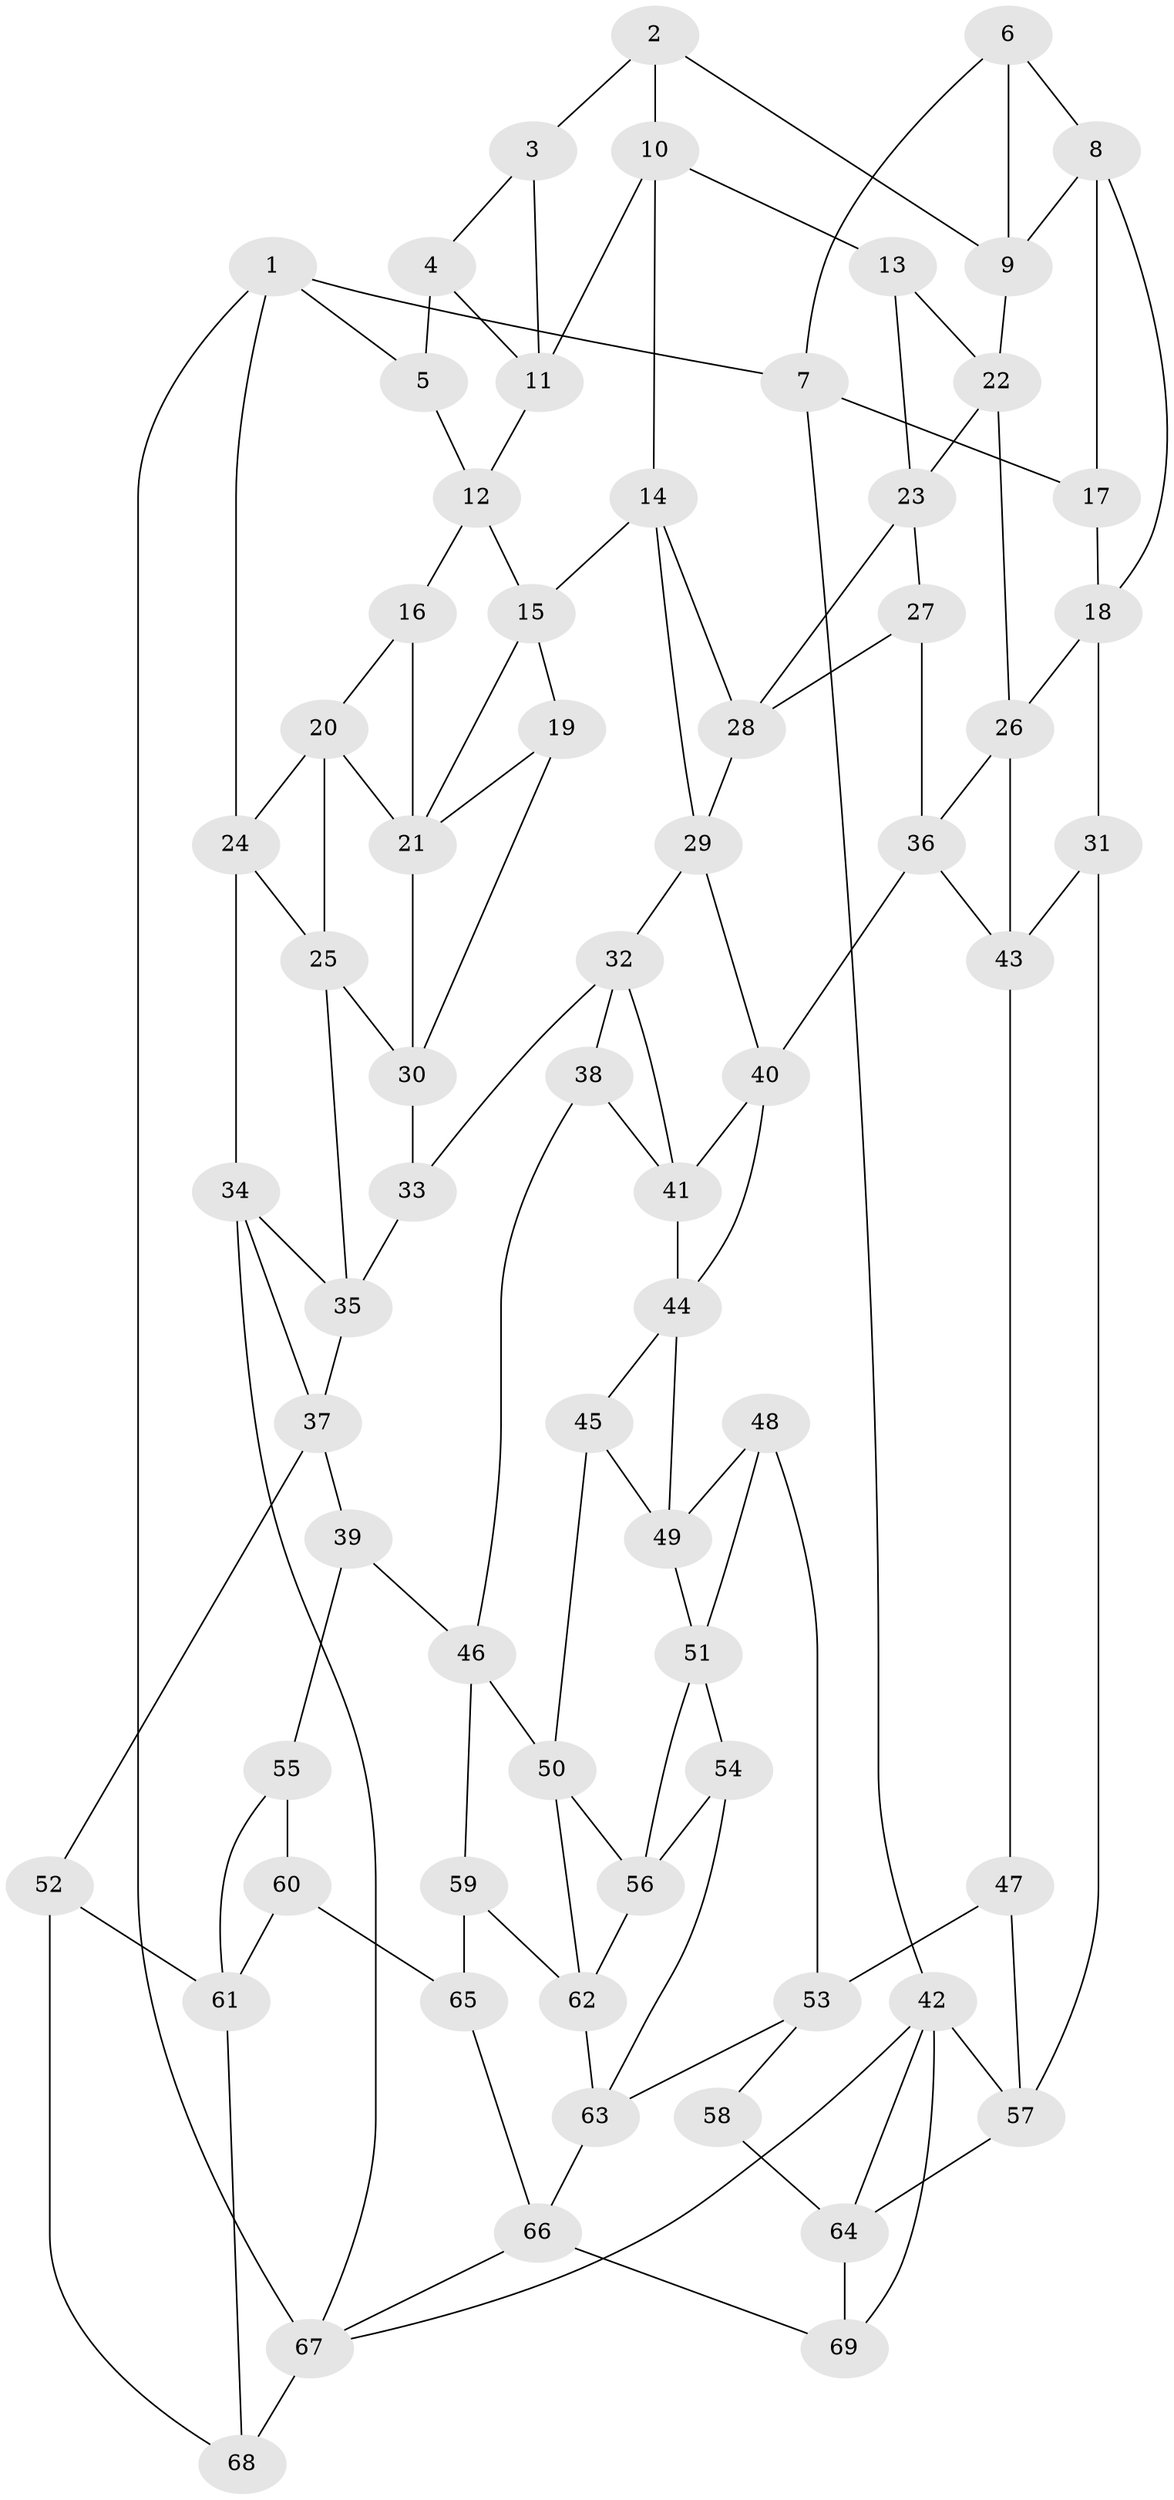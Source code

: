 // original degree distribution, {4: 0.2246376811594203, 6: 0.21014492753623187, 3: 0.014492753623188406, 5: 0.5507246376811594}
// Generated by graph-tools (version 1.1) at 2025/03/03/09/25 03:03:26]
// undirected, 69 vertices, 126 edges
graph export_dot {
graph [start="1"]
  node [color=gray90,style=filled];
  1;
  2;
  3;
  4;
  5;
  6;
  7;
  8;
  9;
  10;
  11;
  12;
  13;
  14;
  15;
  16;
  17;
  18;
  19;
  20;
  21;
  22;
  23;
  24;
  25;
  26;
  27;
  28;
  29;
  30;
  31;
  32;
  33;
  34;
  35;
  36;
  37;
  38;
  39;
  40;
  41;
  42;
  43;
  44;
  45;
  46;
  47;
  48;
  49;
  50;
  51;
  52;
  53;
  54;
  55;
  56;
  57;
  58;
  59;
  60;
  61;
  62;
  63;
  64;
  65;
  66;
  67;
  68;
  69;
  1 -- 5 [weight=1.0];
  1 -- 7 [weight=1.0];
  1 -- 24 [weight=1.0];
  1 -- 67 [weight=1.0];
  2 -- 3 [weight=1.0];
  2 -- 9 [weight=1.0];
  2 -- 10 [weight=1.0];
  3 -- 4 [weight=1.0];
  3 -- 11 [weight=1.0];
  4 -- 5 [weight=2.0];
  4 -- 11 [weight=1.0];
  5 -- 12 [weight=1.0];
  6 -- 7 [weight=1.0];
  6 -- 8 [weight=1.0];
  6 -- 9 [weight=1.0];
  7 -- 17 [weight=2.0];
  7 -- 42 [weight=1.0];
  8 -- 9 [weight=1.0];
  8 -- 17 [weight=1.0];
  8 -- 18 [weight=1.0];
  9 -- 22 [weight=1.0];
  10 -- 11 [weight=1.0];
  10 -- 13 [weight=1.0];
  10 -- 14 [weight=1.0];
  11 -- 12 [weight=1.0];
  12 -- 15 [weight=1.0];
  12 -- 16 [weight=1.0];
  13 -- 22 [weight=1.0];
  13 -- 23 [weight=1.0];
  14 -- 15 [weight=1.0];
  14 -- 28 [weight=1.0];
  14 -- 29 [weight=1.0];
  15 -- 19 [weight=1.0];
  15 -- 21 [weight=1.0];
  16 -- 20 [weight=1.0];
  16 -- 21 [weight=2.0];
  17 -- 18 [weight=1.0];
  18 -- 26 [weight=1.0];
  18 -- 31 [weight=1.0];
  19 -- 21 [weight=1.0];
  19 -- 30 [weight=1.0];
  20 -- 21 [weight=1.0];
  20 -- 24 [weight=1.0];
  20 -- 25 [weight=1.0];
  21 -- 30 [weight=1.0];
  22 -- 23 [weight=1.0];
  22 -- 26 [weight=1.0];
  23 -- 27 [weight=1.0];
  23 -- 28 [weight=1.0];
  24 -- 25 [weight=1.0];
  24 -- 34 [weight=1.0];
  25 -- 30 [weight=1.0];
  25 -- 35 [weight=1.0];
  26 -- 36 [weight=1.0];
  26 -- 43 [weight=1.0];
  27 -- 28 [weight=1.0];
  27 -- 36 [weight=1.0];
  28 -- 29 [weight=1.0];
  29 -- 32 [weight=1.0];
  29 -- 40 [weight=1.0];
  30 -- 33 [weight=1.0];
  31 -- 43 [weight=1.0];
  31 -- 57 [weight=1.0];
  32 -- 33 [weight=1.0];
  32 -- 38 [weight=1.0];
  32 -- 41 [weight=1.0];
  33 -- 35 [weight=1.0];
  34 -- 35 [weight=1.0];
  34 -- 37 [weight=1.0];
  34 -- 67 [weight=1.0];
  35 -- 37 [weight=1.0];
  36 -- 40 [weight=1.0];
  36 -- 43 [weight=1.0];
  37 -- 39 [weight=1.0];
  37 -- 52 [weight=1.0];
  38 -- 41 [weight=1.0];
  38 -- 46 [weight=1.0];
  39 -- 46 [weight=1.0];
  39 -- 55 [weight=1.0];
  40 -- 41 [weight=1.0];
  40 -- 44 [weight=1.0];
  41 -- 44 [weight=1.0];
  42 -- 57 [weight=1.0];
  42 -- 64 [weight=1.0];
  42 -- 67 [weight=1.0];
  42 -- 69 [weight=1.0];
  43 -- 47 [weight=1.0];
  44 -- 45 [weight=1.0];
  44 -- 49 [weight=1.0];
  45 -- 49 [weight=1.0];
  45 -- 50 [weight=1.0];
  46 -- 50 [weight=1.0];
  46 -- 59 [weight=1.0];
  47 -- 53 [weight=1.0];
  47 -- 57 [weight=1.0];
  48 -- 49 [weight=1.0];
  48 -- 51 [weight=1.0];
  48 -- 53 [weight=1.0];
  49 -- 51 [weight=1.0];
  50 -- 56 [weight=1.0];
  50 -- 62 [weight=1.0];
  51 -- 54 [weight=1.0];
  51 -- 56 [weight=1.0];
  52 -- 61 [weight=1.0];
  52 -- 68 [weight=1.0];
  53 -- 58 [weight=1.0];
  53 -- 63 [weight=1.0];
  54 -- 56 [weight=1.0];
  54 -- 63 [weight=1.0];
  55 -- 60 [weight=2.0];
  55 -- 61 [weight=1.0];
  56 -- 62 [weight=1.0];
  57 -- 64 [weight=1.0];
  58 -- 64 [weight=2.0];
  59 -- 62 [weight=1.0];
  59 -- 65 [weight=2.0];
  60 -- 61 [weight=1.0];
  60 -- 65 [weight=1.0];
  61 -- 68 [weight=1.0];
  62 -- 63 [weight=1.0];
  63 -- 66 [weight=1.0];
  64 -- 69 [weight=2.0];
  65 -- 66 [weight=1.0];
  66 -- 67 [weight=1.0];
  66 -- 69 [weight=1.0];
  67 -- 68 [weight=2.0];
}
